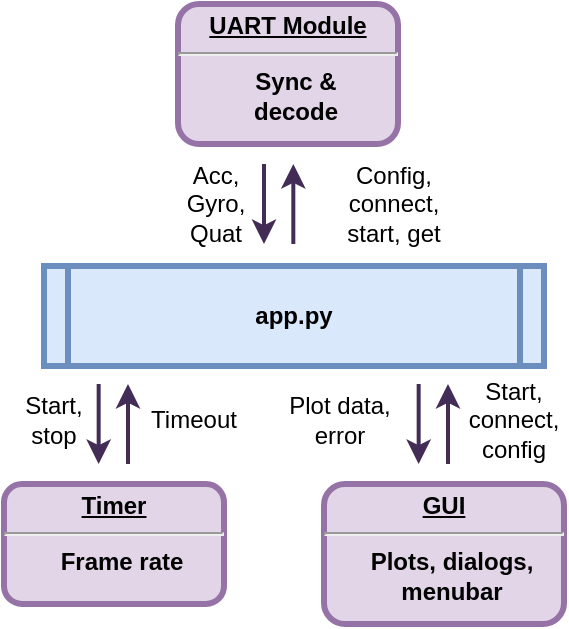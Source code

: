 <mxfile version="13.8.1" type="device"><diagram name="Page-1" id="c7558073-3199-34d8-9f00-42111426c3f3"><mxGraphModel dx="981" dy="526" grid="1" gridSize="10" guides="1" tooltips="1" connect="1" arrows="1" fold="1" page="1" pageScale="1" pageWidth="826" pageHeight="1169" background="#ffffff" math="0" shadow="0"><root><mxCell id="0"/><mxCell id="1" parent="0"/><mxCell id="5" value="app.py" style="shape=process;whiteSpace=wrap;align=center;verticalAlign=middle;size=0.048;fontStyle=1;strokeWidth=3;fillColor=#dae8fc;strokeColor=#6c8ebf;" parent="1" vertex="1"><mxGeometry x="230" y="391" width="250" height="50" as="geometry"/></mxCell><mxCell id="kGx6K30dfSGWVfFI9T8L-102" value="&lt;p style=&quot;margin: 0px ; margin-top: 4px ; text-align: center ; text-decoration: underline&quot;&gt;UART Module&lt;/p&gt;&lt;hr&gt;&lt;p style=&quot;margin: 0px ; margin-left: 8px&quot;&gt;Sync &amp;amp;&lt;/p&gt;&lt;p style=&quot;margin: 0px ; margin-left: 8px&quot;&gt;decode&lt;/p&gt;" style="verticalAlign=middle;align=center;overflow=fill;fontSize=12;fontFamily=Helvetica;html=1;rounded=1;fontStyle=1;strokeWidth=3;fillColor=#e1d5e7;strokeColor=#9673a6;" vertex="1" parent="1"><mxGeometry x="297" y="260" width="110" height="70" as="geometry"/></mxCell><mxCell id="kGx6K30dfSGWVfFI9T8L-118" value="" style="edgeStyle=elbowEdgeStyle;elbow=vertical;strokeWidth=2;fillColor=#76608a;strokeColor=#432D57;" edge="1" parent="1"><mxGeometry width="100" height="100" relative="1" as="geometry"><mxPoint x="340" y="340" as="sourcePoint"/><mxPoint x="340" y="380" as="targetPoint"/><Array as="points"><mxPoint x="380" y="360"/></Array></mxGeometry></mxCell><mxCell id="kGx6K30dfSGWVfFI9T8L-119" value="" style="edgeStyle=elbowEdgeStyle;elbow=vertical;strokeWidth=2;fillColor=#76608a;strokeColor=#432D57;" edge="1" parent="1"><mxGeometry width="100" height="100" relative="1" as="geometry"><mxPoint x="354.66" y="380" as="sourcePoint"/><mxPoint x="354.66" y="340" as="targetPoint"/><Array as="points"><mxPoint x="359.32" y="360"/></Array></mxGeometry></mxCell><mxCell id="kGx6K30dfSGWVfFI9T8L-120" value="Acc, Gyro,&lt;br&gt;Quat" style="text;html=1;strokeColor=none;fillColor=none;align=center;verticalAlign=middle;whiteSpace=wrap;rounded=0;" vertex="1" parent="1"><mxGeometry x="296" y="335" width="40" height="50" as="geometry"/></mxCell><mxCell id="kGx6K30dfSGWVfFI9T8L-121" value="Config,&lt;br&gt;connect,&lt;br&gt;start, get" style="text;html=1;strokeColor=none;fillColor=none;align=center;verticalAlign=middle;whiteSpace=wrap;rounded=0;" vertex="1" parent="1"><mxGeometry x="370" y="337.5" width="70" height="45" as="geometry"/></mxCell><mxCell id="kGx6K30dfSGWVfFI9T8L-122" value="&lt;p style=&quot;margin: 0px ; margin-top: 4px ; text-align: center ; text-decoration: underline&quot;&gt;Timer&lt;/p&gt;&lt;hr&gt;&lt;p style=&quot;margin: 0px ; margin-left: 8px&quot;&gt;Frame rate&lt;/p&gt;" style="verticalAlign=middle;align=center;overflow=fill;fontSize=12;fontFamily=Helvetica;html=1;rounded=1;fontStyle=1;strokeWidth=3;fillColor=#e1d5e7;strokeColor=#9673a6;" vertex="1" parent="1"><mxGeometry x="210" y="500" width="110" height="60" as="geometry"/></mxCell><mxCell id="kGx6K30dfSGWVfFI9T8L-123" value="" style="edgeStyle=elbowEdgeStyle;elbow=vertical;strokeWidth=2;fillColor=#76608a;strokeColor=#432D57;" edge="1" parent="1"><mxGeometry width="100" height="100" relative="1" as="geometry"><mxPoint x="257.33" y="450.0" as="sourcePoint"/><mxPoint x="257.33" y="490.0" as="targetPoint"/><Array as="points"><mxPoint x="297.33" y="470"/></Array></mxGeometry></mxCell><mxCell id="kGx6K30dfSGWVfFI9T8L-124" value="" style="edgeStyle=elbowEdgeStyle;elbow=vertical;strokeWidth=2;fillColor=#76608a;strokeColor=#432D57;" edge="1" parent="1"><mxGeometry width="100" height="100" relative="1" as="geometry"><mxPoint x="271.99" y="490.0" as="sourcePoint"/><mxPoint x="271.99" y="450.0" as="targetPoint"/><Array as="points"><mxPoint x="276.65" y="470"/></Array></mxGeometry></mxCell><mxCell id="kGx6K30dfSGWVfFI9T8L-125" value="&lt;p style=&quot;margin: 0px ; margin-top: 4px ; text-align: center ; text-decoration: underline&quot;&gt;GUI&lt;/p&gt;&lt;hr&gt;&lt;p style=&quot;margin: 0px ; margin-left: 8px&quot;&gt;Plots, dialogs,&lt;/p&gt;&lt;p style=&quot;margin: 0px ; margin-left: 8px&quot;&gt;menubar&lt;/p&gt;" style="verticalAlign=middle;align=center;overflow=fill;fontSize=12;fontFamily=Helvetica;html=1;rounded=1;fontStyle=1;strokeWidth=3;fillColor=#e1d5e7;strokeColor=#9673a6;" vertex="1" parent="1"><mxGeometry x="370" y="500" width="120" height="70" as="geometry"/></mxCell><mxCell id="kGx6K30dfSGWVfFI9T8L-126" value="" style="edgeStyle=elbowEdgeStyle;elbow=vertical;strokeWidth=2;fillColor=#76608a;strokeColor=#432D57;" edge="1" parent="1"><mxGeometry width="100" height="100" relative="1" as="geometry"><mxPoint x="417.33" y="450.0" as="sourcePoint"/><mxPoint x="417.33" y="490.0" as="targetPoint"/><Array as="points"><mxPoint x="457.33" y="470"/></Array></mxGeometry></mxCell><mxCell id="kGx6K30dfSGWVfFI9T8L-127" value="" style="edgeStyle=elbowEdgeStyle;elbow=vertical;strokeWidth=2;fillColor=#76608a;strokeColor=#432D57;" edge="1" parent="1"><mxGeometry width="100" height="100" relative="1" as="geometry"><mxPoint x="431.99" y="490.0" as="sourcePoint"/><mxPoint x="431.99" y="450.0" as="targetPoint"/><Array as="points"><mxPoint x="436.65" y="470"/></Array></mxGeometry></mxCell><mxCell id="kGx6K30dfSGWVfFI9T8L-128" value="Start,&lt;br&gt;stop" style="text;html=1;strokeColor=none;fillColor=none;align=center;verticalAlign=middle;whiteSpace=wrap;rounded=0;" vertex="1" parent="1"><mxGeometry x="210" y="450" width="50" height="35" as="geometry"/></mxCell><mxCell id="kGx6K30dfSGWVfFI9T8L-129" value="Timeout" style="text;html=1;strokeColor=none;fillColor=none;align=center;verticalAlign=middle;whiteSpace=wrap;rounded=0;" vertex="1" parent="1"><mxGeometry x="280" y="450" width="50" height="35" as="geometry"/></mxCell><mxCell id="kGx6K30dfSGWVfFI9T8L-130" value="Plot data,&lt;br&gt;error" style="text;html=1;strokeColor=none;fillColor=none;align=center;verticalAlign=middle;whiteSpace=wrap;rounded=0;" vertex="1" parent="1"><mxGeometry x="343" y="450" width="70" height="35" as="geometry"/></mxCell><mxCell id="kGx6K30dfSGWVfFI9T8L-131" value="Start,&lt;br&gt;connect,&lt;br&gt;config" style="text;html=1;strokeColor=none;fillColor=none;align=center;verticalAlign=middle;whiteSpace=wrap;rounded=0;" vertex="1" parent="1"><mxGeometry x="440" y="450" width="50" height="35" as="geometry"/></mxCell></root></mxGraphModel></diagram></mxfile>